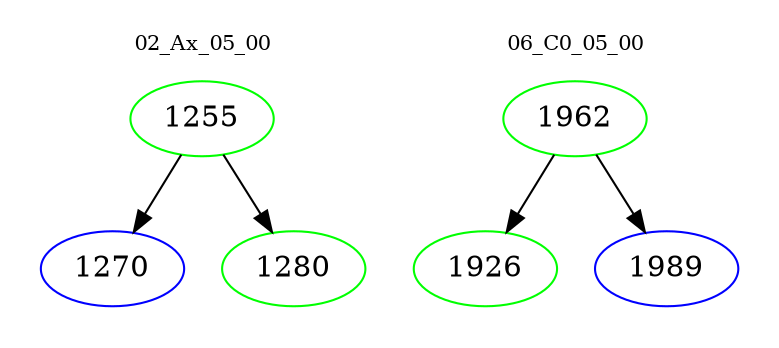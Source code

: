 digraph{
subgraph cluster_0 {
color = white
label = "02_Ax_05_00";
fontsize=10;
T0_1255 [label="1255", color="green"]
T0_1255 -> T0_1270 [color="black"]
T0_1270 [label="1270", color="blue"]
T0_1255 -> T0_1280 [color="black"]
T0_1280 [label="1280", color="green"]
}
subgraph cluster_1 {
color = white
label = "06_C0_05_00";
fontsize=10;
T1_1962 [label="1962", color="green"]
T1_1962 -> T1_1926 [color="black"]
T1_1926 [label="1926", color="green"]
T1_1962 -> T1_1989 [color="black"]
T1_1989 [label="1989", color="blue"]
}
}
